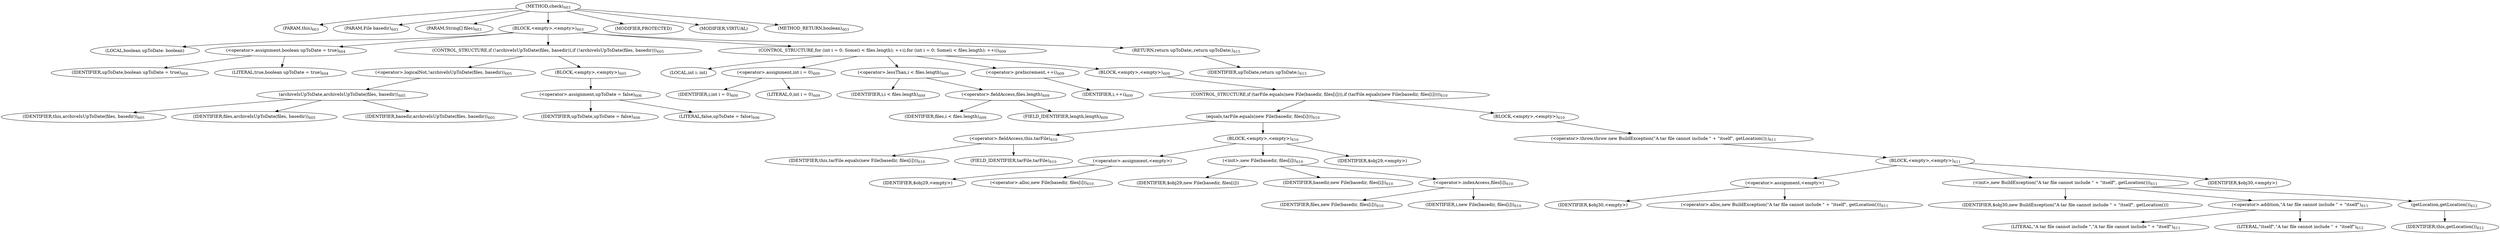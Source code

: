 digraph "check" {  
"1352" [label = <(METHOD,check)<SUB>603</SUB>> ]
"74" [label = <(PARAM,this)<SUB>603</SUB>> ]
"1353" [label = <(PARAM,File basedir)<SUB>603</SUB>> ]
"1354" [label = <(PARAM,String[] files)<SUB>603</SUB>> ]
"1355" [label = <(BLOCK,&lt;empty&gt;,&lt;empty&gt;)<SUB>603</SUB>> ]
"1356" [label = <(LOCAL,boolean upToDate: boolean)> ]
"1357" [label = <(&lt;operator&gt;.assignment,boolean upToDate = true)<SUB>604</SUB>> ]
"1358" [label = <(IDENTIFIER,upToDate,boolean upToDate = true)<SUB>604</SUB>> ]
"1359" [label = <(LITERAL,true,boolean upToDate = true)<SUB>604</SUB>> ]
"1360" [label = <(CONTROL_STRUCTURE,if (!archiveIsUpToDate(files, basedir)),if (!archiveIsUpToDate(files, basedir)))<SUB>605</SUB>> ]
"1361" [label = <(&lt;operator&gt;.logicalNot,!archiveIsUpToDate(files, basedir))<SUB>605</SUB>> ]
"1362" [label = <(archiveIsUpToDate,archiveIsUpToDate(files, basedir))<SUB>605</SUB>> ]
"73" [label = <(IDENTIFIER,this,archiveIsUpToDate(files, basedir))<SUB>605</SUB>> ]
"1363" [label = <(IDENTIFIER,files,archiveIsUpToDate(files, basedir))<SUB>605</SUB>> ]
"1364" [label = <(IDENTIFIER,basedir,archiveIsUpToDate(files, basedir))<SUB>605</SUB>> ]
"1365" [label = <(BLOCK,&lt;empty&gt;,&lt;empty&gt;)<SUB>605</SUB>> ]
"1366" [label = <(&lt;operator&gt;.assignment,upToDate = false)<SUB>606</SUB>> ]
"1367" [label = <(IDENTIFIER,upToDate,upToDate = false)<SUB>606</SUB>> ]
"1368" [label = <(LITERAL,false,upToDate = false)<SUB>606</SUB>> ]
"1369" [label = <(CONTROL_STRUCTURE,for (int i = 0; Some(i &lt; files.length); ++i),for (int i = 0; Some(i &lt; files.length); ++i))<SUB>609</SUB>> ]
"1370" [label = <(LOCAL,int i: int)> ]
"1371" [label = <(&lt;operator&gt;.assignment,int i = 0)<SUB>609</SUB>> ]
"1372" [label = <(IDENTIFIER,i,int i = 0)<SUB>609</SUB>> ]
"1373" [label = <(LITERAL,0,int i = 0)<SUB>609</SUB>> ]
"1374" [label = <(&lt;operator&gt;.lessThan,i &lt; files.length)<SUB>609</SUB>> ]
"1375" [label = <(IDENTIFIER,i,i &lt; files.length)<SUB>609</SUB>> ]
"1376" [label = <(&lt;operator&gt;.fieldAccess,files.length)<SUB>609</SUB>> ]
"1377" [label = <(IDENTIFIER,files,i &lt; files.length)<SUB>609</SUB>> ]
"1378" [label = <(FIELD_IDENTIFIER,length,length)<SUB>609</SUB>> ]
"1379" [label = <(&lt;operator&gt;.preIncrement,++i)<SUB>609</SUB>> ]
"1380" [label = <(IDENTIFIER,i,++i)<SUB>609</SUB>> ]
"1381" [label = <(BLOCK,&lt;empty&gt;,&lt;empty&gt;)<SUB>609</SUB>> ]
"1382" [label = <(CONTROL_STRUCTURE,if (tarFile.equals(new File(basedir, files[i]))),if (tarFile.equals(new File(basedir, files[i]))))<SUB>610</SUB>> ]
"1383" [label = <(equals,tarFile.equals(new File(basedir, files[i])))<SUB>610</SUB>> ]
"1384" [label = <(&lt;operator&gt;.fieldAccess,this.tarFile)<SUB>610</SUB>> ]
"1385" [label = <(IDENTIFIER,this,tarFile.equals(new File(basedir, files[i])))<SUB>610</SUB>> ]
"1386" [label = <(FIELD_IDENTIFIER,tarFile,tarFile)<SUB>610</SUB>> ]
"1387" [label = <(BLOCK,&lt;empty&gt;,&lt;empty&gt;)<SUB>610</SUB>> ]
"1388" [label = <(&lt;operator&gt;.assignment,&lt;empty&gt;)> ]
"1389" [label = <(IDENTIFIER,$obj29,&lt;empty&gt;)> ]
"1390" [label = <(&lt;operator&gt;.alloc,new File(basedir, files[i]))<SUB>610</SUB>> ]
"1391" [label = <(&lt;init&gt;,new File(basedir, files[i]))<SUB>610</SUB>> ]
"1392" [label = <(IDENTIFIER,$obj29,new File(basedir, files[i]))> ]
"1393" [label = <(IDENTIFIER,basedir,new File(basedir, files[i]))<SUB>610</SUB>> ]
"1394" [label = <(&lt;operator&gt;.indexAccess,files[i])<SUB>610</SUB>> ]
"1395" [label = <(IDENTIFIER,files,new File(basedir, files[i]))<SUB>610</SUB>> ]
"1396" [label = <(IDENTIFIER,i,new File(basedir, files[i]))<SUB>610</SUB>> ]
"1397" [label = <(IDENTIFIER,$obj29,&lt;empty&gt;)> ]
"1398" [label = <(BLOCK,&lt;empty&gt;,&lt;empty&gt;)<SUB>610</SUB>> ]
"1399" [label = <(&lt;operator&gt;.throw,throw new BuildException(&quot;A tar file cannot include &quot; + &quot;itself&quot;, getLocation());)<SUB>611</SUB>> ]
"1400" [label = <(BLOCK,&lt;empty&gt;,&lt;empty&gt;)<SUB>611</SUB>> ]
"1401" [label = <(&lt;operator&gt;.assignment,&lt;empty&gt;)> ]
"1402" [label = <(IDENTIFIER,$obj30,&lt;empty&gt;)> ]
"1403" [label = <(&lt;operator&gt;.alloc,new BuildException(&quot;A tar file cannot include &quot; + &quot;itself&quot;, getLocation()))<SUB>611</SUB>> ]
"1404" [label = <(&lt;init&gt;,new BuildException(&quot;A tar file cannot include &quot; + &quot;itself&quot;, getLocation()))<SUB>611</SUB>> ]
"1405" [label = <(IDENTIFIER,$obj30,new BuildException(&quot;A tar file cannot include &quot; + &quot;itself&quot;, getLocation()))> ]
"1406" [label = <(&lt;operator&gt;.addition,&quot;A tar file cannot include &quot; + &quot;itself&quot;)<SUB>611</SUB>> ]
"1407" [label = <(LITERAL,&quot;A tar file cannot include &quot;,&quot;A tar file cannot include &quot; + &quot;itself&quot;)<SUB>611</SUB>> ]
"1408" [label = <(LITERAL,&quot;itself&quot;,&quot;A tar file cannot include &quot; + &quot;itself&quot;)<SUB>612</SUB>> ]
"1409" [label = <(getLocation,getLocation())<SUB>612</SUB>> ]
"75" [label = <(IDENTIFIER,this,getLocation())<SUB>612</SUB>> ]
"1410" [label = <(IDENTIFIER,$obj30,&lt;empty&gt;)> ]
"1411" [label = <(RETURN,return upToDate;,return upToDate;)<SUB>615</SUB>> ]
"1412" [label = <(IDENTIFIER,upToDate,return upToDate;)<SUB>615</SUB>> ]
"1413" [label = <(MODIFIER,PROTECTED)> ]
"1414" [label = <(MODIFIER,VIRTUAL)> ]
"1415" [label = <(METHOD_RETURN,boolean)<SUB>603</SUB>> ]
  "1352" -> "74" 
  "1352" -> "1353" 
  "1352" -> "1354" 
  "1352" -> "1355" 
  "1352" -> "1413" 
  "1352" -> "1414" 
  "1352" -> "1415" 
  "1355" -> "1356" 
  "1355" -> "1357" 
  "1355" -> "1360" 
  "1355" -> "1369" 
  "1355" -> "1411" 
  "1357" -> "1358" 
  "1357" -> "1359" 
  "1360" -> "1361" 
  "1360" -> "1365" 
  "1361" -> "1362" 
  "1362" -> "73" 
  "1362" -> "1363" 
  "1362" -> "1364" 
  "1365" -> "1366" 
  "1366" -> "1367" 
  "1366" -> "1368" 
  "1369" -> "1370" 
  "1369" -> "1371" 
  "1369" -> "1374" 
  "1369" -> "1379" 
  "1369" -> "1381" 
  "1371" -> "1372" 
  "1371" -> "1373" 
  "1374" -> "1375" 
  "1374" -> "1376" 
  "1376" -> "1377" 
  "1376" -> "1378" 
  "1379" -> "1380" 
  "1381" -> "1382" 
  "1382" -> "1383" 
  "1382" -> "1398" 
  "1383" -> "1384" 
  "1383" -> "1387" 
  "1384" -> "1385" 
  "1384" -> "1386" 
  "1387" -> "1388" 
  "1387" -> "1391" 
  "1387" -> "1397" 
  "1388" -> "1389" 
  "1388" -> "1390" 
  "1391" -> "1392" 
  "1391" -> "1393" 
  "1391" -> "1394" 
  "1394" -> "1395" 
  "1394" -> "1396" 
  "1398" -> "1399" 
  "1399" -> "1400" 
  "1400" -> "1401" 
  "1400" -> "1404" 
  "1400" -> "1410" 
  "1401" -> "1402" 
  "1401" -> "1403" 
  "1404" -> "1405" 
  "1404" -> "1406" 
  "1404" -> "1409" 
  "1406" -> "1407" 
  "1406" -> "1408" 
  "1409" -> "75" 
  "1411" -> "1412" 
}
